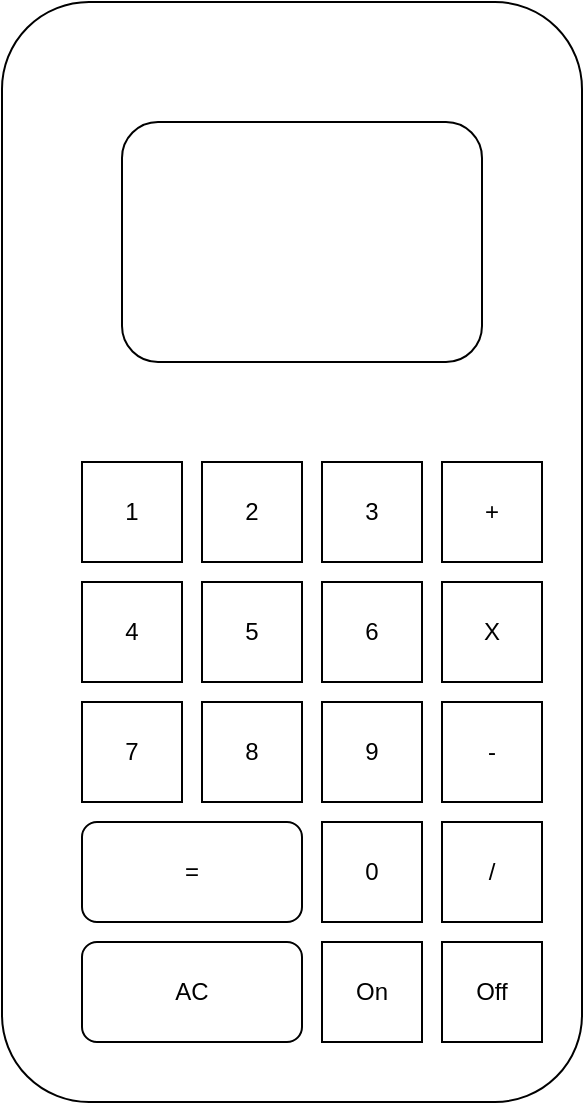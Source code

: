 <mxfile version="13.8.8" type="github"><diagram id="xcFIGHBeOc-vXASFAxpX" name="Page-1"><mxGraphModel dx="2066" dy="1202" grid="1" gridSize="10" guides="1" tooltips="1" connect="1" arrows="1" fold="1" page="1" pageScale="1" pageWidth="850" pageHeight="1100" math="0" shadow="0"><root><mxCell id="0"/><mxCell id="1" parent="0"/><mxCell id="StUlXs_GBHITxx-PEg85-1" value="" style="rounded=1;whiteSpace=wrap;html=1;direction=south;" parent="1" vertex="1"><mxGeometry x="80" y="470" width="290" height="550" as="geometry"/></mxCell><mxCell id="StUlXs_GBHITxx-PEg85-2" value="" style="rounded=1;whiteSpace=wrap;html=1;" parent="1" vertex="1"><mxGeometry x="140" y="530" width="180" height="120" as="geometry"/></mxCell><mxCell id="StUlXs_GBHITxx-PEg85-3" value="1" style="whiteSpace=wrap;html=1;aspect=fixed;" parent="1" vertex="1"><mxGeometry x="120" y="700" width="50" height="50" as="geometry"/></mxCell><mxCell id="_5sdvUZunOpB3BRC5tTq-1" value="2" style="whiteSpace=wrap;html=1;aspect=fixed;" vertex="1" parent="1"><mxGeometry x="180" y="700" width="50" height="50" as="geometry"/></mxCell><mxCell id="_5sdvUZunOpB3BRC5tTq-2" value="3" style="whiteSpace=wrap;html=1;aspect=fixed;" vertex="1" parent="1"><mxGeometry x="240" y="700" width="50" height="50" as="geometry"/></mxCell><mxCell id="_5sdvUZunOpB3BRC5tTq-3" value="+" style="whiteSpace=wrap;html=1;aspect=fixed;" vertex="1" parent="1"><mxGeometry x="300" y="700" width="50" height="50" as="geometry"/></mxCell><mxCell id="_5sdvUZunOpB3BRC5tTq-4" value="4" style="whiteSpace=wrap;html=1;aspect=fixed;" vertex="1" parent="1"><mxGeometry x="120" y="760" width="50" height="50" as="geometry"/></mxCell><mxCell id="_5sdvUZunOpB3BRC5tTq-5" value="5" style="whiteSpace=wrap;html=1;aspect=fixed;" vertex="1" parent="1"><mxGeometry x="180" y="760" width="50" height="50" as="geometry"/></mxCell><mxCell id="_5sdvUZunOpB3BRC5tTq-6" value="6" style="whiteSpace=wrap;html=1;aspect=fixed;" vertex="1" parent="1"><mxGeometry x="240" y="760" width="50" height="50" as="geometry"/></mxCell><mxCell id="_5sdvUZunOpB3BRC5tTq-7" value="X" style="whiteSpace=wrap;html=1;aspect=fixed;" vertex="1" parent="1"><mxGeometry x="300" y="760" width="50" height="50" as="geometry"/></mxCell><mxCell id="_5sdvUZunOpB3BRC5tTq-8" value="7" style="whiteSpace=wrap;html=1;aspect=fixed;" vertex="1" parent="1"><mxGeometry x="120" y="820" width="50" height="50" as="geometry"/></mxCell><mxCell id="_5sdvUZunOpB3BRC5tTq-9" value="8" style="whiteSpace=wrap;html=1;aspect=fixed;" vertex="1" parent="1"><mxGeometry x="180" y="820" width="50" height="50" as="geometry"/></mxCell><mxCell id="_5sdvUZunOpB3BRC5tTq-10" value="9" style="whiteSpace=wrap;html=1;aspect=fixed;" vertex="1" parent="1"><mxGeometry x="240" y="820" width="50" height="50" as="geometry"/></mxCell><mxCell id="_5sdvUZunOpB3BRC5tTq-11" value="0" style="whiteSpace=wrap;html=1;aspect=fixed;" vertex="1" parent="1"><mxGeometry x="240" y="880" width="50" height="50" as="geometry"/></mxCell><mxCell id="_5sdvUZunOpB3BRC5tTq-12" value="-" style="whiteSpace=wrap;html=1;aspect=fixed;" vertex="1" parent="1"><mxGeometry x="300" y="820" width="50" height="50" as="geometry"/></mxCell><mxCell id="_5sdvUZunOpB3BRC5tTq-13" value="/" style="whiteSpace=wrap;html=1;aspect=fixed;" vertex="1" parent="1"><mxGeometry x="300" y="880" width="50" height="50" as="geometry"/></mxCell><mxCell id="_5sdvUZunOpB3BRC5tTq-14" value="=" style="rounded=1;whiteSpace=wrap;html=1;" vertex="1" parent="1"><mxGeometry x="120" y="880" width="110" height="50" as="geometry"/></mxCell><mxCell id="_5sdvUZunOpB3BRC5tTq-16" value="AC" style="rounded=1;whiteSpace=wrap;html=1;" vertex="1" parent="1"><mxGeometry x="120" y="940" width="110" height="50" as="geometry"/></mxCell><mxCell id="_5sdvUZunOpB3BRC5tTq-18" value="On" style="whiteSpace=wrap;html=1;aspect=fixed;" vertex="1" parent="1"><mxGeometry x="240" y="940" width="50" height="50" as="geometry"/></mxCell><mxCell id="_5sdvUZunOpB3BRC5tTq-19" value="Off" style="whiteSpace=wrap;html=1;aspect=fixed;" vertex="1" parent="1"><mxGeometry x="300" y="940" width="50" height="50" as="geometry"/></mxCell></root></mxGraphModel></diagram></mxfile>